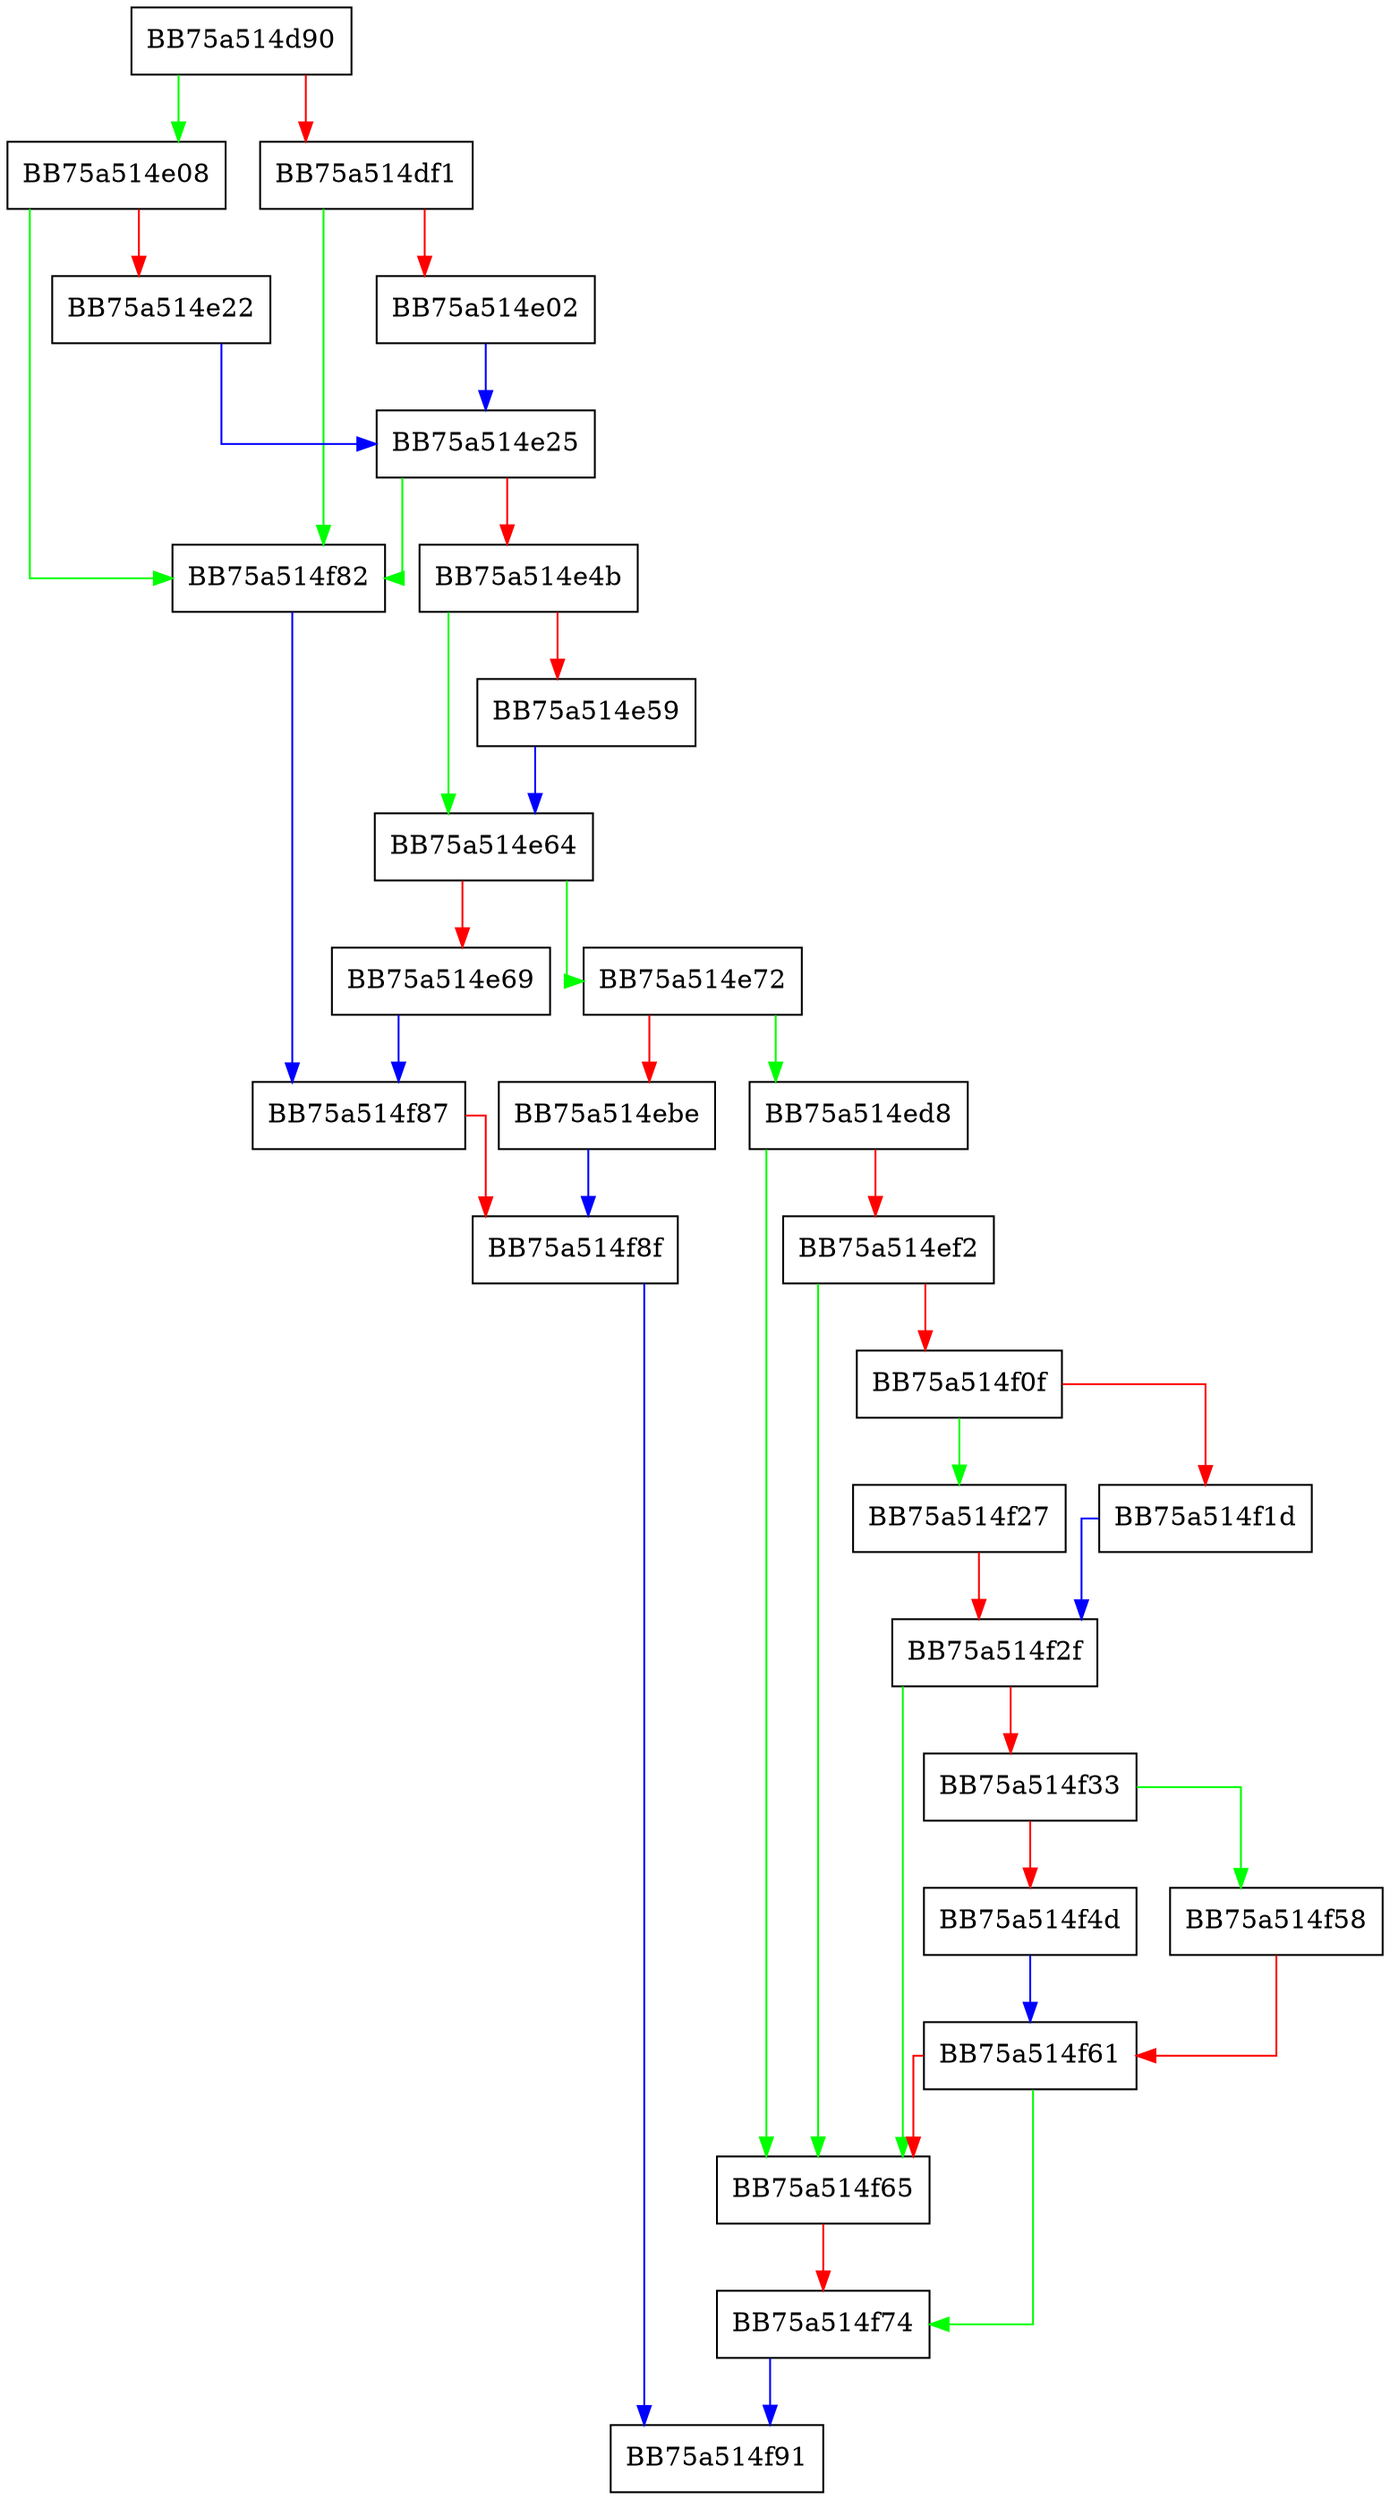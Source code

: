digraph NetEmuAPI_DynamicMethod_CreateDelegate {
  node [shape="box"];
  graph [splines=ortho];
  BB75a514d90 -> BB75a514e08 [color="green"];
  BB75a514d90 -> BB75a514df1 [color="red"];
  BB75a514df1 -> BB75a514f82 [color="green"];
  BB75a514df1 -> BB75a514e02 [color="red"];
  BB75a514e02 -> BB75a514e25 [color="blue"];
  BB75a514e08 -> BB75a514f82 [color="green"];
  BB75a514e08 -> BB75a514e22 [color="red"];
  BB75a514e22 -> BB75a514e25 [color="blue"];
  BB75a514e25 -> BB75a514f82 [color="green"];
  BB75a514e25 -> BB75a514e4b [color="red"];
  BB75a514e4b -> BB75a514e64 [color="green"];
  BB75a514e4b -> BB75a514e59 [color="red"];
  BB75a514e59 -> BB75a514e64 [color="blue"];
  BB75a514e64 -> BB75a514e72 [color="green"];
  BB75a514e64 -> BB75a514e69 [color="red"];
  BB75a514e69 -> BB75a514f87 [color="blue"];
  BB75a514e72 -> BB75a514ed8 [color="green"];
  BB75a514e72 -> BB75a514ebe [color="red"];
  BB75a514ebe -> BB75a514f8f [color="blue"];
  BB75a514ed8 -> BB75a514f65 [color="green"];
  BB75a514ed8 -> BB75a514ef2 [color="red"];
  BB75a514ef2 -> BB75a514f65 [color="green"];
  BB75a514ef2 -> BB75a514f0f [color="red"];
  BB75a514f0f -> BB75a514f27 [color="green"];
  BB75a514f0f -> BB75a514f1d [color="red"];
  BB75a514f1d -> BB75a514f2f [color="blue"];
  BB75a514f27 -> BB75a514f2f [color="red"];
  BB75a514f2f -> BB75a514f65 [color="green"];
  BB75a514f2f -> BB75a514f33 [color="red"];
  BB75a514f33 -> BB75a514f58 [color="green"];
  BB75a514f33 -> BB75a514f4d [color="red"];
  BB75a514f4d -> BB75a514f61 [color="blue"];
  BB75a514f58 -> BB75a514f61 [color="red"];
  BB75a514f61 -> BB75a514f74 [color="green"];
  BB75a514f61 -> BB75a514f65 [color="red"];
  BB75a514f65 -> BB75a514f74 [color="red"];
  BB75a514f74 -> BB75a514f91 [color="blue"];
  BB75a514f82 -> BB75a514f87 [color="blue"];
  BB75a514f87 -> BB75a514f8f [color="red"];
  BB75a514f8f -> BB75a514f91 [color="blue"];
}